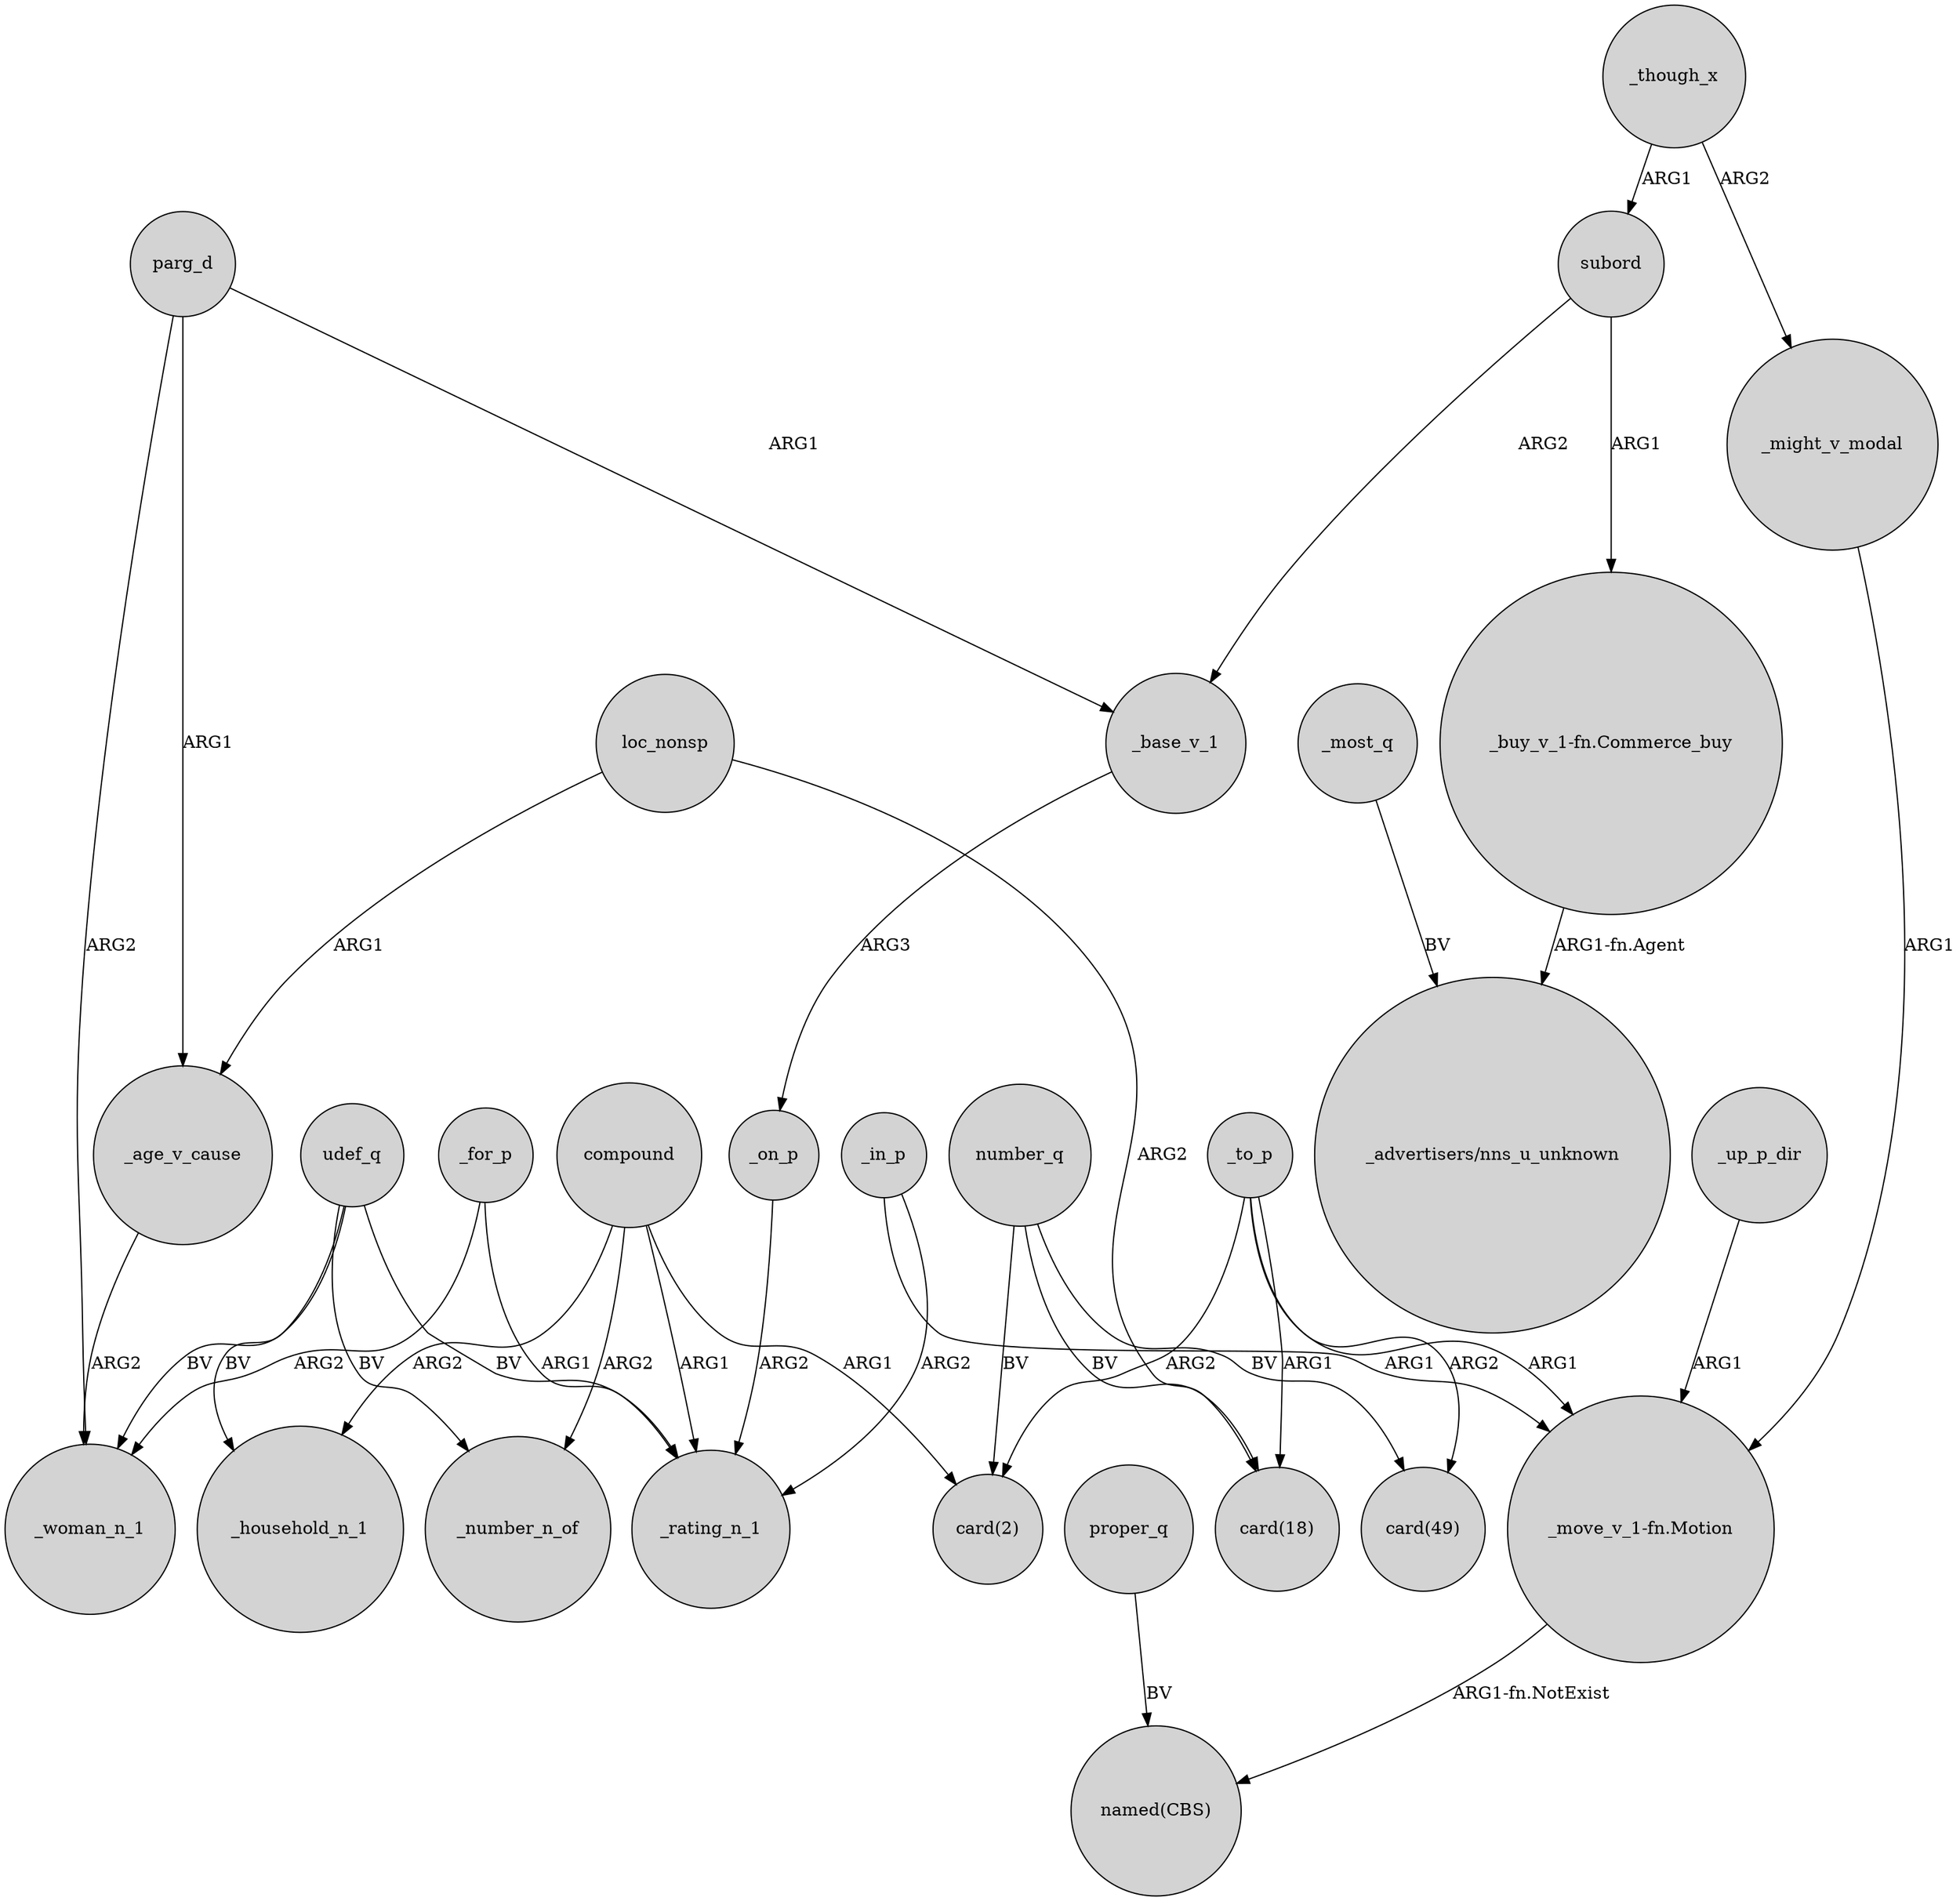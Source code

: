 digraph {
	node [shape=circle style=filled]
	subord -> _base_v_1 [label=ARG2]
	number_q -> "card(49)" [label=BV]
	_base_v_1 -> _on_p [label=ARG3]
	udef_q -> _number_n_of [label=BV]
	_though_x -> subord [label=ARG1]
	udef_q -> _woman_n_1 [label=BV]
	udef_q -> _rating_n_1 [label=BV]
	proper_q -> "named(CBS)" [label=BV]
	udef_q -> _household_n_1 [label=BV]
	"_move_v_1-fn.Motion" -> "named(CBS)" [label="ARG1-fn.NotExist"]
	parg_d -> _woman_n_1 [label=ARG2]
	_for_p -> _woman_n_1 [label=ARG2]
	_though_x -> _might_v_modal [label=ARG2]
	compound -> _household_n_1 [label=ARG2]
	number_q -> "card(18)" [label=BV]
	_might_v_modal -> "_move_v_1-fn.Motion" [label=ARG1]
	_up_p_dir -> "_move_v_1-fn.Motion" [label=ARG1]
	_to_p -> "_move_v_1-fn.Motion" [label=ARG1]
	_in_p -> "_move_v_1-fn.Motion" [label=ARG1]
	"_buy_v_1-fn.Commerce_buy" -> "_advertisers/nns_u_unknown" [label="ARG1-fn.Agent"]
	loc_nonsp -> "card(18)" [label=ARG2]
	_most_q -> "_advertisers/nns_u_unknown" [label=BV]
	compound -> _rating_n_1 [label=ARG1]
	_to_p -> "card(49)" [label=ARG2]
	subord -> "_buy_v_1-fn.Commerce_buy" [label=ARG1]
	compound -> "card(2)" [label=ARG1]
	loc_nonsp -> _age_v_cause [label=ARG1]
	_to_p -> "card(2)" [label=ARG2]
	_age_v_cause -> _woman_n_1 [label=ARG2]
	_to_p -> "card(18)" [label=ARG1]
	_in_p -> _rating_n_1 [label=ARG2]
	parg_d -> _age_v_cause [label=ARG1]
	parg_d -> _base_v_1 [label=ARG1]
	compound -> _number_n_of [label=ARG2]
	_for_p -> _rating_n_1 [label=ARG1]
	number_q -> "card(2)" [label=BV]
	_on_p -> _rating_n_1 [label=ARG2]
}
